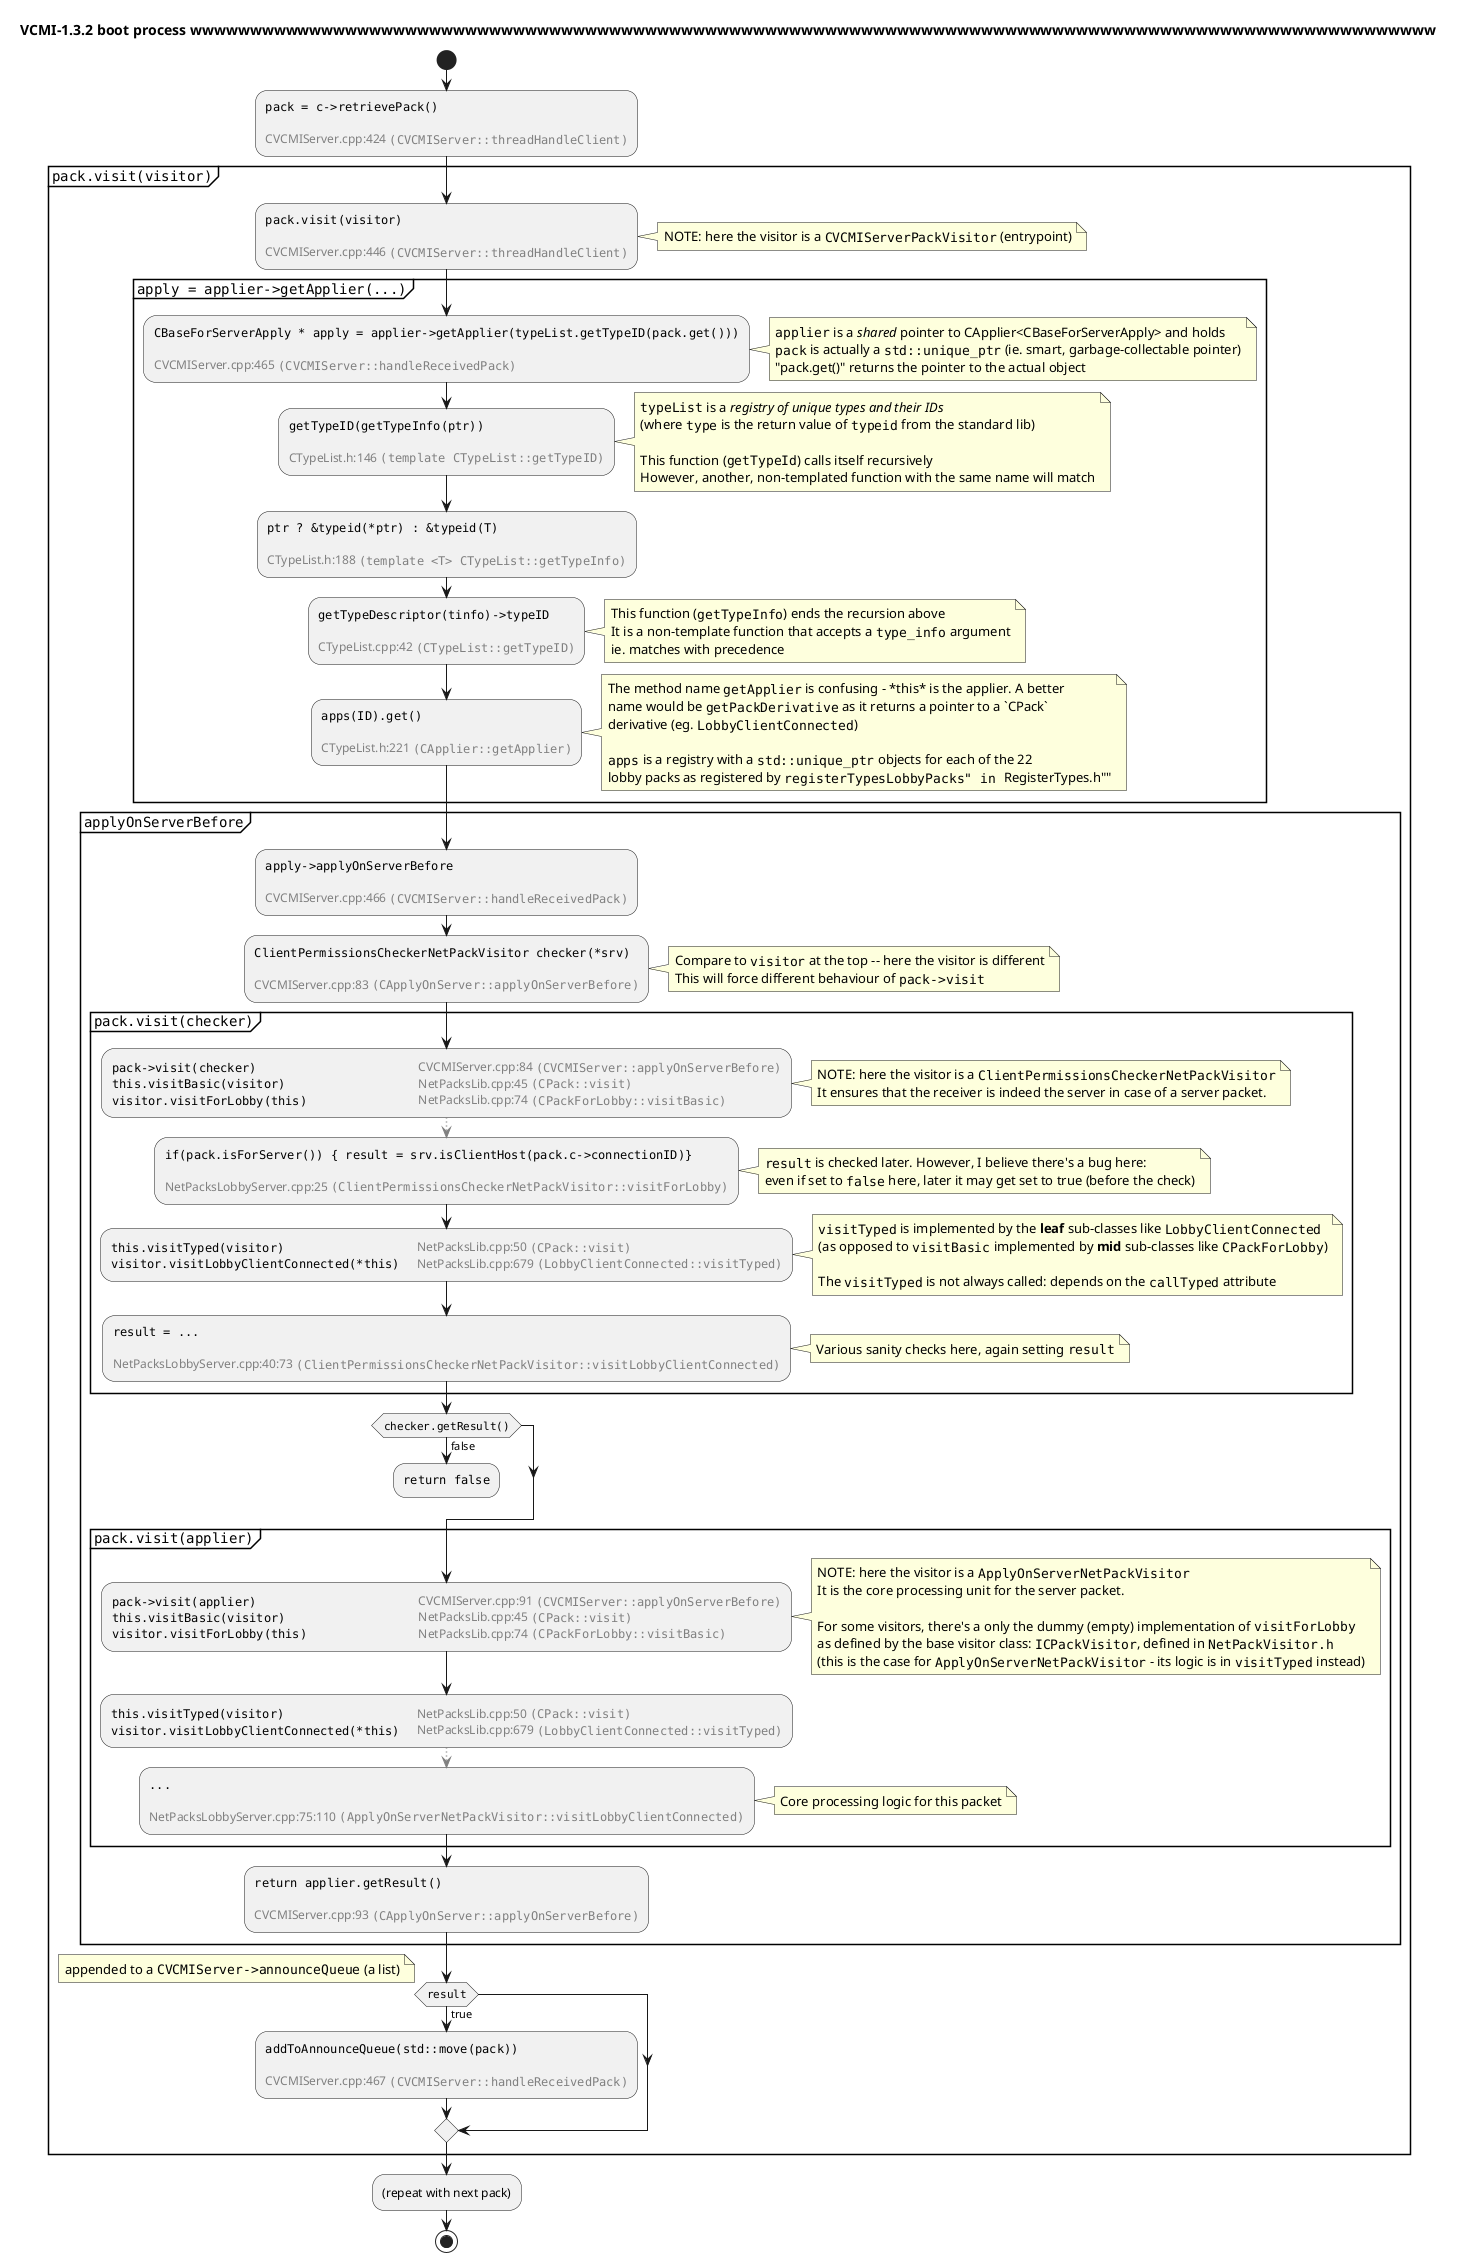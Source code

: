@startuml "vcmi-1.32-routing"

skinparam defaultTextAlignment center

title "VCMI-1.3.2 packet routing"

' use "w"s to stretch image (VS code preview does not show full diagram)
title "VCMI-1.3.2 boot process wwwwwwwwwwwwwwwwwwwwwwwwwwwwwwwwwwwwwwwwwwwwwwwwwwwwwwwwwwwwwwwwwwwwwwwwwwwwwwwwwwwwwwwwwwwwwwwwwwwwwwww"

!procedure $node($code, $file, $line, $fun)
  :""$code""

  <font color="gray">$file:$line ""($fun)""</font>;
!endprocedure

!function $src($loc, $fun) return "<font color=gray>"+$loc+" "+"<font:monospaced>("+$fun+")</font>"
!function $ms($txt) return "<font:monospaced>"+$txt+"</font>"

skinparam DefaultTextAlignment left

start
$node("pack = c->retrievePack()", "CVCMIServer.cpp", 424, "CVCMIServer::threadHandleClient")

partition $ms("pack.visit(visitor)") {
  $node("pack.visit(visitor)", "CVCMIServer.cpp", 446, "CVCMIServer::threadHandleClient")

  note right: NOTE: here the visitor is a ""CVCMIServerPackVisitor"" (entrypoint)

  partition $ms("apply = applier->getApplier(...)") {
    $node("CBaseForServerApply * apply = applier->getApplier(typeList.getTypeID(pack.get()))", "CVCMIServer.cpp", 465, "CVCMIServer::handleReceivedPack")
    note right
    ""applier"" is a //shared// pointer to CApplier<CBaseForServerApply> and holds
    ""pack"" is actually a ""std::unique_ptr"" (ie. smart, garbage-collectable pointer)
    "pack.get()" returns the pointer to the actual object
    end note

    $node("getTypeID(getTypeInfo(ptr))", "CTypeList.h", 146, "template CTypeList::getTypeID")
    note right
    ""typeList"" is a //registry of unique types and their IDs//
    (where ""type"" is the return value of ""typeid"" from the standard lib)

    This function (""getTypeId"") calls itself recursively
    However, another, non-templated function with the same name will match
    end note

    $node("ptr ? &typeid(*ptr) : &typeid(T)", "CTypeList.h", 188, "template <T> CTypeList::getTypeInfo")

    $node("getTypeDescriptor(tinfo)->typeID", "CTypeList.cpp", 42, "CTypeList::getTypeID")
    note right
    This function (""getTypeInfo"") ends the recursion above
    It is a non-template function that accepts a ""type_info"" argument
    ie. matches with precedence
    end note

    $node("apps(ID).get()", "CTypeList.h", 221, "CApplier::getApplier")
    note right
    The method name ""getApplier"" is confusing - *this* is the applier. A better
    name would be ""getPackDerivative"" as it returns a pointer to a `CPack`
    derivative (eg. ""LobbyClientConnected"")

    ""apps"" is a registry with a ""std::unique_ptr"" objects for each of the 22
    lobby packs as registered by ""registerTypesLobbyPacks" in ""RegisterTypes.h""
    end note
  }

  partition $ms("applyOnServerBefore") {
    $node("apply->applyOnServerBefore", "CVCMIServer.cpp", 466, "CVCMIServer::handleReceivedPack")

    $node("ClientPermissionsCheckerNetPackVisitor checker(*srv)", "CVCMIServer.cpp", 83, "CApplyOnServer::applyOnServerBefore")
    note right
    Compare to ""visitor"" at the top -- here the visitor is different
    This will force different behaviour of ""pack->visit""
    end note

    partition $ms("pack.visit(checker)") {
      :""pack->visit(checker)                      "" $src("CVCMIServer.cpp:84", "CVCMIServer::applyOnServerBefore")
      ""this.visitBasic(visitor)                  "" $src("NetPacksLib.cpp:45", "CPack::visit")
      ""visitor.visitForLobby(this)               "" $src("NetPacksLib.cpp:74", "CPackForLobby::visitBasic");

      note right
      NOTE: here the visitor is a ""ClientPermissionsCheckerNetPackVisitor""
      It ensures that the receiver is indeed the server in case of a server packet.
      end note

      -[#gray,dotted]->

      $node("if(pack.isForServer()) { result = srv.isClientHost(pack.c->connectionID)}", "NetPacksLobbyServer.cpp", 25, "ClientPermissionsCheckerNetPackVisitor::visitForLobby")

      note right
      ""result"" is checked later. However, I believe there's a bug here:
      even if set to ""false"" here, later it may get set to true (before the check)
      end note

      :""this.visitTyped(visitor)                  "" $src("NetPacksLib.cpp:50", "CPack::visit")
      ""visitor.visitLobbyClientConnected(*this)  "" $src("NetPacksLib.cpp:679", "LobbyClientConnected::visitTyped");

      note right
      ""visitTyped"" is implemented by the **leaf** sub-classes like ""LobbyClientConnected""
      (as opposed to ""visitBasic"" implemented by **mid** sub-classes like ""CPackForLobby"")

      The ""visitTyped"" is not always called: depends on the ""callTyped"" attribute
      end note

      $node("result = ...", "NetPacksLobbyServer.cpp", "40:73", "ClientPermissionsCheckerNetPackVisitor::visitLobbyClientConnected")
      note right
      Various sanity checks here, again setting ""result""
      end note
    }

    if (""checker.getResult()"") then (false)
      :""return false"";
      kill
    endif

    partition $ms("pack.visit(applier)") {
      :""pack->visit(applier)                      "" $src("CVCMIServer.cpp:91", "CVCMIServer::applyOnServerBefore")
      ""this.visitBasic(visitor)                  "" $src("NetPacksLib.cpp:45", "CPack::visit")
      ""visitor.visitForLobby(this)               "" $src("NetPacksLib.cpp:74", "CPackForLobby::visitBasic");

      note right
      NOTE: here the visitor is a ""ApplyOnServerNetPackVisitor""
      It is the core processing unit for the server packet.

      For some visitors, there's a only the dummy (empty) implementation of ""visitForLobby""
      as defined by the base visitor class: ""ICPackVisitor"", defined in ""NetPackVisitor.h""
      (this is the case for ""ApplyOnServerNetPackVisitor"" - its logic is in ""visitTyped"" instead)
      end note

      :""this.visitTyped(visitor)                  "" $src("NetPacksLib.cpp:50", "CPack::visit")
      ""visitor.visitLobbyClientConnected(*this)  "" $src("NetPacksLib.cpp:679", "LobbyClientConnected::visitTyped");

      -[#gray,dotted]->

      $node("...", "NetPacksLobbyServer.cpp", "75:110", "ApplyOnServerNetPackVisitor::visitLobbyClientConnected")
      note right
      Core processing logic for this packet
      end note
    }

    $node("return applier.getResult()", "CVCMIServer.cpp", 93, "CApplyOnServer::applyOnServerBefore")
  }

  if (""result"") then (true)
    $node("addToAnnounceQueue(std::move(pack))", "CVCMIServer.cpp", 467, "CVCMIServer::handleReceivedPack")
  endif
    note right
    appended to a ""CVCMIServer->announceQueue"" (a list)
    end note
}
:(repeat with next pack);
stop
@enduml
